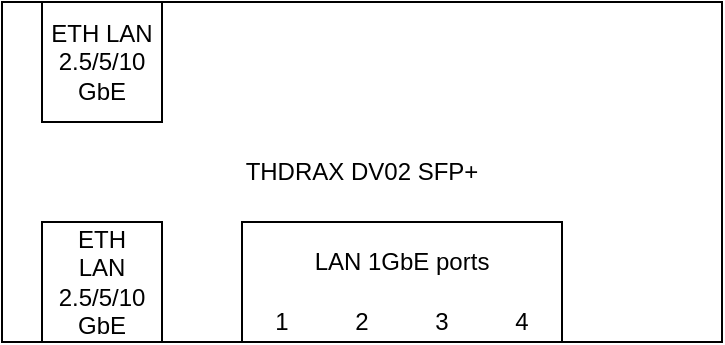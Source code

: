 <mxfile version="13.1.0" type="github">
  <diagram id="Hqa3doElVA5NowePpp9Z" name="Page-1">
    <mxGraphModel dx="628" dy="398" grid="1" gridSize="10" guides="1" tooltips="1" connect="1" arrows="1" fold="1" page="1" pageScale="1" pageWidth="827" pageHeight="1169" math="0" shadow="0">
      <root>
        <mxCell id="0" />
        <mxCell id="1" parent="0" />
        <mxCell id="HvOEyfpvp0iODDsc3SZg-3" value="THDRAX DV02 SFP+" style="rounded=0;whiteSpace=wrap;html=1;" parent="1" vertex="1">
          <mxGeometry x="200" y="310" width="360" height="170" as="geometry" />
        </mxCell>
        <mxCell id="kqdBZysKWNWmUhAZ1u0q-4" value="" style="rounded=0;whiteSpace=wrap;html=1;" vertex="1" parent="1">
          <mxGeometry x="220" y="310" width="60" height="60" as="geometry" />
        </mxCell>
        <mxCell id="HvOEyfpvp0iODDsc3SZg-5" value="" style="rounded=0;whiteSpace=wrap;html=1;" parent="1" vertex="1">
          <mxGeometry x="220" y="420" width="60" height="60" as="geometry" />
        </mxCell>
        <mxCell id="HvOEyfpvp0iODDsc3SZg-4" value="ETH LAN 2.5/5/10&lt;br&gt;GbE" style="text;html=1;strokeColor=none;fillColor=none;align=center;verticalAlign=middle;whiteSpace=wrap;rounded=0;" parent="1" vertex="1">
          <mxGeometry x="230" y="430" width="40" height="40" as="geometry" />
        </mxCell>
        <mxCell id="HvOEyfpvp0iODDsc3SZg-7" value="" style="rounded=0;whiteSpace=wrap;html=1;" parent="1" vertex="1">
          <mxGeometry x="320" y="420" width="160" height="60" as="geometry" />
        </mxCell>
        <mxCell id="HvOEyfpvp0iODDsc3SZg-9" value="LAN 1GbE ports" style="text;html=1;strokeColor=none;fillColor=none;align=center;verticalAlign=middle;whiteSpace=wrap;rounded=0;" parent="1" vertex="1">
          <mxGeometry x="352" y="430" width="96" height="20" as="geometry" />
        </mxCell>
        <mxCell id="HvOEyfpvp0iODDsc3SZg-10" value="1" style="text;html=1;strokeColor=none;fillColor=none;align=center;verticalAlign=middle;whiteSpace=wrap;rounded=0;" parent="1" vertex="1">
          <mxGeometry x="320" y="460" width="40" height="20" as="geometry" />
        </mxCell>
        <mxCell id="HvOEyfpvp0iODDsc3SZg-12" value="2" style="text;html=1;strokeColor=none;fillColor=none;align=center;verticalAlign=middle;whiteSpace=wrap;rounded=0;" parent="1" vertex="1">
          <mxGeometry x="360" y="460" width="40" height="20" as="geometry" />
        </mxCell>
        <mxCell id="HvOEyfpvp0iODDsc3SZg-13" value="3" style="text;html=1;strokeColor=none;fillColor=none;align=center;verticalAlign=middle;whiteSpace=wrap;rounded=0;" parent="1" vertex="1">
          <mxGeometry x="400" y="460" width="40" height="20" as="geometry" />
        </mxCell>
        <mxCell id="HvOEyfpvp0iODDsc3SZg-14" value="4" style="text;html=1;strokeColor=none;fillColor=none;align=center;verticalAlign=middle;whiteSpace=wrap;rounded=0;" parent="1" vertex="1">
          <mxGeometry x="440" y="460" width="40" height="20" as="geometry" />
        </mxCell>
        <mxCell id="kqdBZysKWNWmUhAZ1u0q-3" value="ETH LAN 2.5/5/10&lt;br&gt;GbE" style="text;html=1;strokeColor=none;fillColor=none;align=center;verticalAlign=middle;whiteSpace=wrap;rounded=0;" vertex="1" parent="1">
          <mxGeometry x="220" y="310" width="60" height="60" as="geometry" />
        </mxCell>
      </root>
    </mxGraphModel>
  </diagram>
</mxfile>
